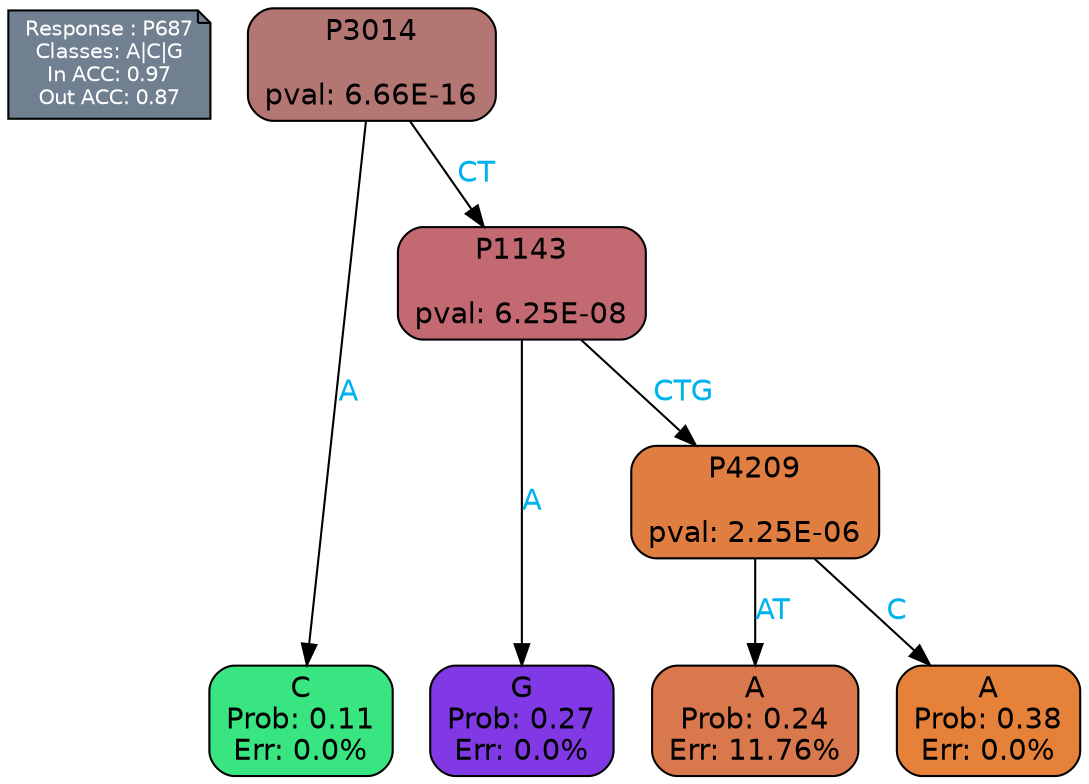 digraph Tree {
node [shape=box, style="filled, rounded", color="black", fontname=helvetica] ;
graph [ranksep=equally, splines=polylines, bgcolor=transparent, dpi=600] ;
edge [fontname=helvetica] ;
LEGEND [label="Response : P687
Classes: A|C|G
In ACC: 0.97
Out ACC: 0.87
",shape=note,align=left,style=filled,fillcolor="slategray",fontcolor="white",fontsize=10];1 [label="P3014

pval: 6.66E-16", fillcolor="#b47673"] ;
2 [label="C
Prob: 0.11
Err: 0.0%", fillcolor="#39e581"] ;
3 [label="P1143

pval: 6.25E-08", fillcolor="#c36972"] ;
4 [label="G
Prob: 0.27
Err: 0.0%", fillcolor="#8139e5"] ;
5 [label="P4209

pval: 2.25E-06", fillcolor="#e07d40"] ;
6 [label="A
Prob: 0.24
Err: 11.76%", fillcolor="#d9784d"] ;
7 [label="A
Prob: 0.38
Err: 0.0%", fillcolor="#e58139"] ;
1 -> 2 [label="A",fontcolor=deepskyblue2] ;
1 -> 3 [label="CT",fontcolor=deepskyblue2] ;
3 -> 4 [label="A",fontcolor=deepskyblue2] ;
3 -> 5 [label="CTG",fontcolor=deepskyblue2] ;
5 -> 6 [label="AT",fontcolor=deepskyblue2] ;
5 -> 7 [label="C",fontcolor=deepskyblue2] ;
{rank = same; 2;4;6;7;}{rank = same; LEGEND;1;}}